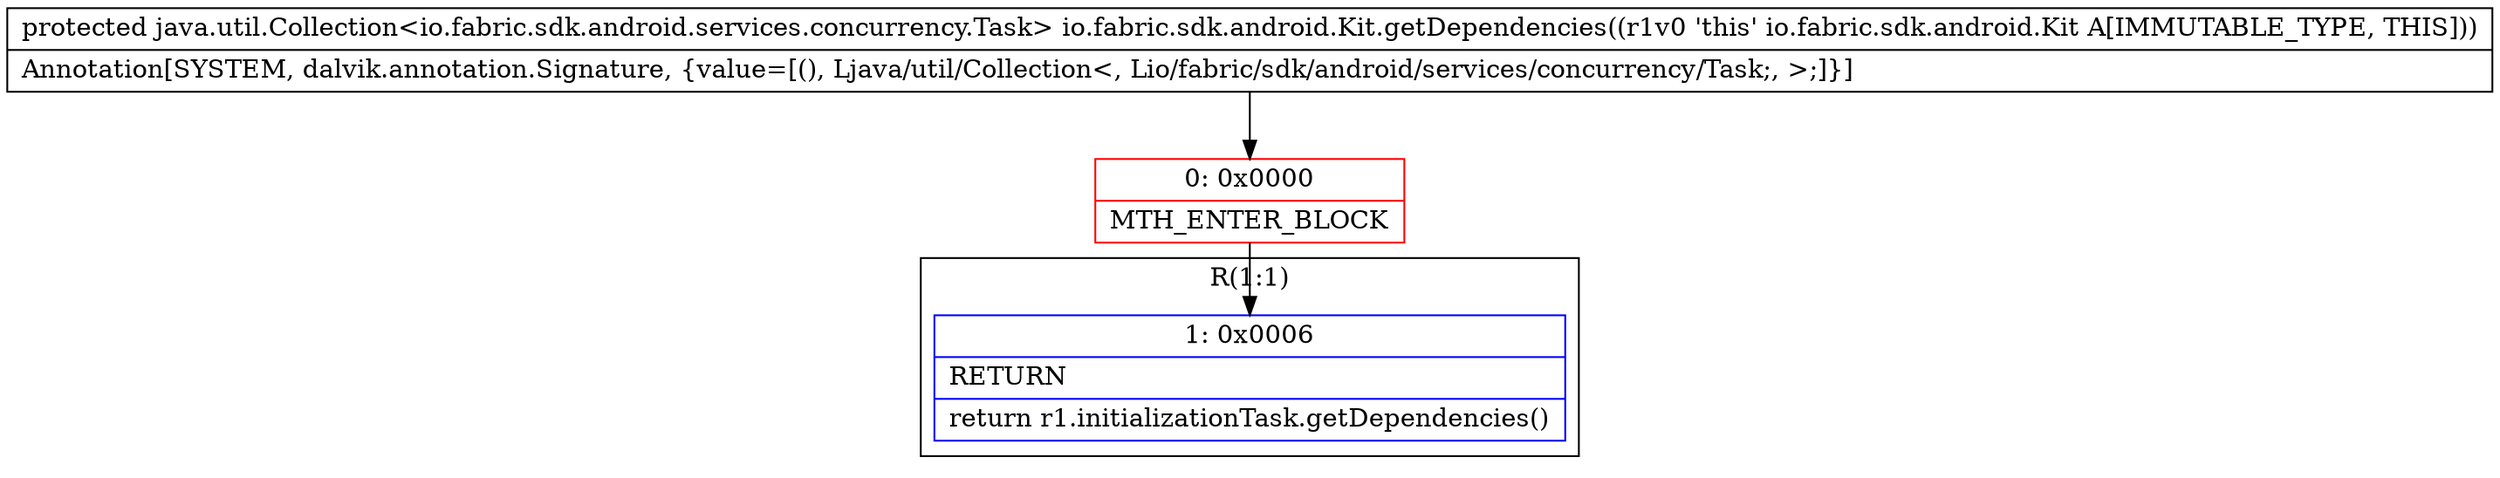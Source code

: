 digraph "CFG forio.fabric.sdk.android.Kit.getDependencies()Ljava\/util\/Collection;" {
subgraph cluster_Region_276800954 {
label = "R(1:1)";
node [shape=record,color=blue];
Node_1 [shape=record,label="{1\:\ 0x0006|RETURN\l|return r1.initializationTask.getDependencies()\l}"];
}
Node_0 [shape=record,color=red,label="{0\:\ 0x0000|MTH_ENTER_BLOCK\l}"];
MethodNode[shape=record,label="{protected java.util.Collection\<io.fabric.sdk.android.services.concurrency.Task\> io.fabric.sdk.android.Kit.getDependencies((r1v0 'this' io.fabric.sdk.android.Kit A[IMMUTABLE_TYPE, THIS]))  | Annotation[SYSTEM, dalvik.annotation.Signature, \{value=[(), Ljava\/util\/Collection\<, Lio\/fabric\/sdk\/android\/services\/concurrency\/Task;, \>;]\}]\l}"];
MethodNode -> Node_0;
Node_0 -> Node_1;
}

